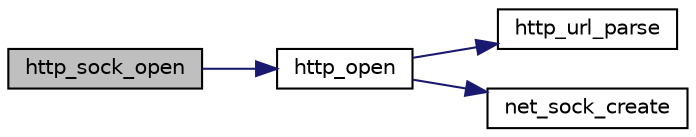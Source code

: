 digraph "http_sock_open"
{
 // LATEX_PDF_SIZE
  edge [fontname="Helvetica",fontsize="10",labelfontname="Helvetica",labelfontsize="10"];
  node [fontname="Helvetica",fontsize="10",shape=record];
  rankdir="LR";
  Node1 [label="http_sock_open",height=0.2,width=0.4,color="black", fillcolor="grey75", style="filled", fontcolor="black",tooltip="Open a socket-like connection over the passed HTTP progressive download session."];
  Node1 -> Node2 [color="midnightblue",fontsize="10",style="solid",fontname="Helvetica"];
  Node2 [label="http_open",height=0.2,width=0.4,color="black", fillcolor="white", style="filled",URL="$http__util_8c.html#a8e0f53c5f151d4e84cb489160d28674d",tooltip="Open an HTTP progressive download session."];
  Node2 -> Node3 [color="midnightblue",fontsize="10",style="solid",fontname="Helvetica"];
  Node3 [label="http_url_parse",height=0.2,width=0.4,color="black", fillcolor="white", style="filled",URL="$http__util_8c.html#a9040402e65299b812376070911bcbf0c",tooltip="Parse and split an http url into hostname/port number/query string."];
  Node2 -> Node4 [color="midnightblue",fontsize="10",style="solid",fontname="Helvetica"];
  Node4 [label="net_sock_create",height=0.2,width=0.4,color="black", fillcolor="white", style="filled",URL="$net_8c.html#ac9e96d02ee025f1dd9634e7498c51376",tooltip="Create a socket and attach it to a network interface."];
}
